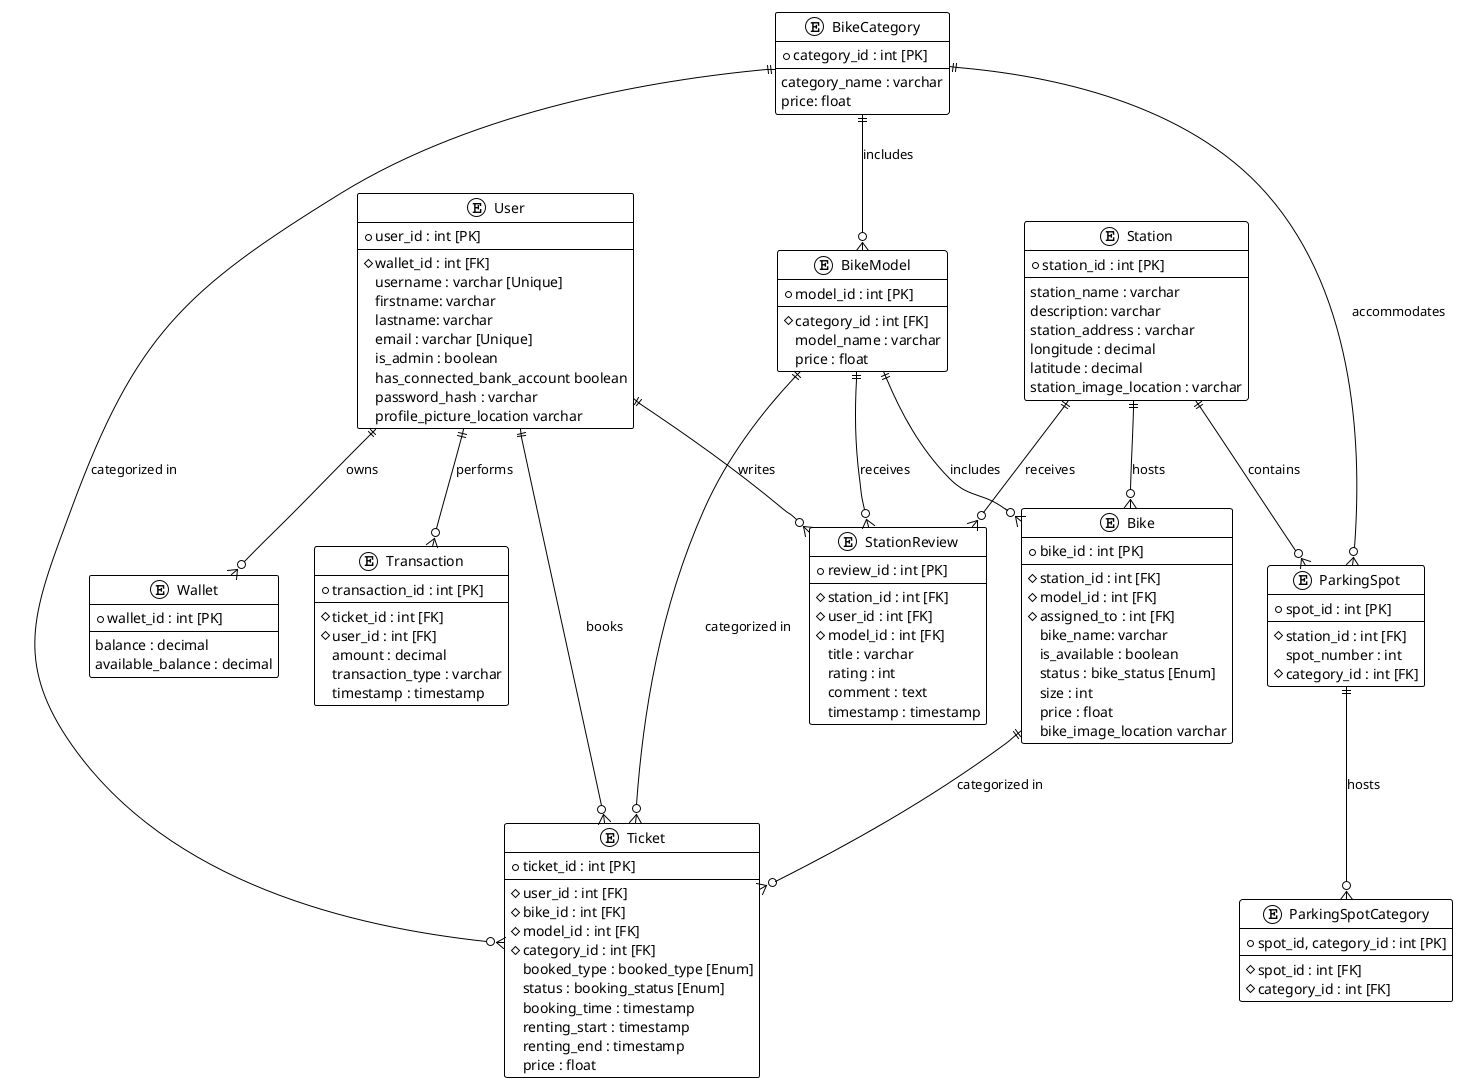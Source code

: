 @startuml
!theme plain

entity "User" {
  +user_id : int [PK]
  --
  #wallet_id : int [FK]
  username : varchar [Unique]
  firstname: varchar
  lastname: varchar
  email : varchar [Unique]
  is_admin : boolean
  has_connected_bank_account boolean
  password_hash : varchar
  profile_picture_location varchar
}

entity "Wallet" {
  +wallet_id : int [PK]
  --
  balance : decimal
  available_balance : decimal
}

entity "Station" {
  +station_id : int [PK]
  --
  station_name : varchar
  description: varchar
  station_address : varchar
  longitude : decimal
  latitude : decimal
  station_image_location : varchar
}

entity "BikeCategory" {
  +category_id : int [PK]
  --
  category_name : varchar
  price: float
}

entity "BikeModel" {
  +model_id : int [PK]
  --
  #category_id : int [FK]
  model_name : varchar
  price : float
}

entity "Bike" {
  +bike_id : int [PK]
  --
  #station_id : int [FK]
  #model_id : int [FK]
  #assigned_to : int [FK]
  bike_name: varchar
  is_available : boolean
  status : bike_status [Enum]
  size : int
  price : float
  bike_image_location varchar
}

entity "ParkingSpot" {
  +spot_id : int [PK]
  --
  #station_id : int [FK]
  spot_number : int
  #category_id : int [FK]
}

entity "ParkingSpotCategory" {
  +spot_id, category_id : int [PK]
  --
  #spot_id : int [FK]
  #category_id : int [FK]
}

entity "Ticket" {
  +ticket_id : int [PK]
  --
  #user_id : int [FK]
  #bike_id : int [FK]
  #model_id : int [FK]
  #category_id : int [FK]
  booked_type : booked_type [Enum]
  status : booking_status [Enum]
  booking_time : timestamp
  renting_start : timestamp
  renting_end : timestamp
  price : float
}

entity "Transaction" {
  +transaction_id : int [PK]
  --
  #ticket_id : int [FK]
  #user_id : int [FK]
  amount : decimal
  transaction_type : varchar
  timestamp : timestamp
}

entity "StationReview" {
  +review_id : int [PK]
  --
  #station_id : int [FK]
  #user_id : int [FK]
  #model_id : int [FK]
  title : varchar
  rating : int
  comment : text
  timestamp : timestamp
}

User ||--o{ Wallet : "owns"
User ||--o{ Ticket : "books"
User ||--o{ Transaction : "performs"
User ||--o{ StationReview : "writes"
Station ||--o{ Bike : "hosts"
Station ||--o{ StationReview : "receives"
Station ||--o{ ParkingSpot : "contains"
BikeCategory ||--o{ BikeModel : "includes"
BikeModel ||--o{ Bike : "includes"
BikeModel ||--o{ StationReview : "receives"
BikeCategory ||--o{ Ticket : "categorized in"
BikeModel ||--o{ Ticket : "categorized in"
Bike ||--o{ Ticket : "categorized in"
BikeCategory ||--o{ ParkingSpot : "accommodates"
ParkingSpot ||--o{ ParkingSpotCategory : "hosts"

@enduml

